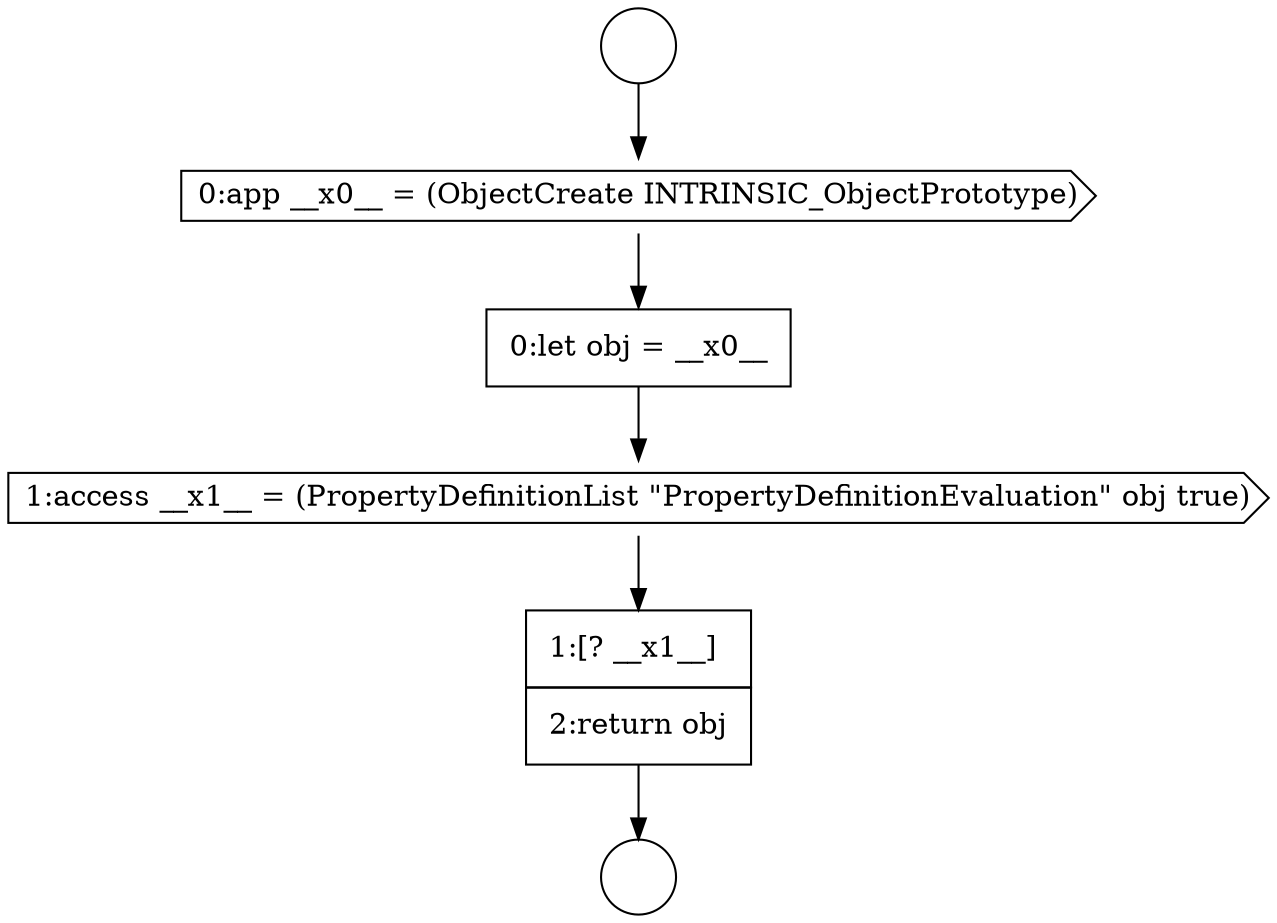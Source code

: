 digraph {
  node3693 [shape=none, margin=0, label=<<font color="black">
    <table border="0" cellborder="1" cellspacing="0" cellpadding="10">
      <tr><td align="left">1:[? __x1__]</td></tr>
      <tr><td align="left">2:return obj</td></tr>
    </table>
  </font>> color="black" fillcolor="white" style=filled]
  node3688 [shape=circle label=" " color="black" fillcolor="white" style=filled]
  node3689 [shape=circle label=" " color="black" fillcolor="white" style=filled]
  node3692 [shape=cds, label=<<font color="black">1:access __x1__ = (PropertyDefinitionList &quot;PropertyDefinitionEvaluation&quot; obj true)</font>> color="black" fillcolor="white" style=filled]
  node3691 [shape=none, margin=0, label=<<font color="black">
    <table border="0" cellborder="1" cellspacing="0" cellpadding="10">
      <tr><td align="left">0:let obj = __x0__</td></tr>
    </table>
  </font>> color="black" fillcolor="white" style=filled]
  node3690 [shape=cds, label=<<font color="black">0:app __x0__ = (ObjectCreate INTRINSIC_ObjectPrototype)</font>> color="black" fillcolor="white" style=filled]
  node3690 -> node3691 [ color="black"]
  node3692 -> node3693 [ color="black"]
  node3693 -> node3689 [ color="black"]
  node3688 -> node3690 [ color="black"]
  node3691 -> node3692 [ color="black"]
}

